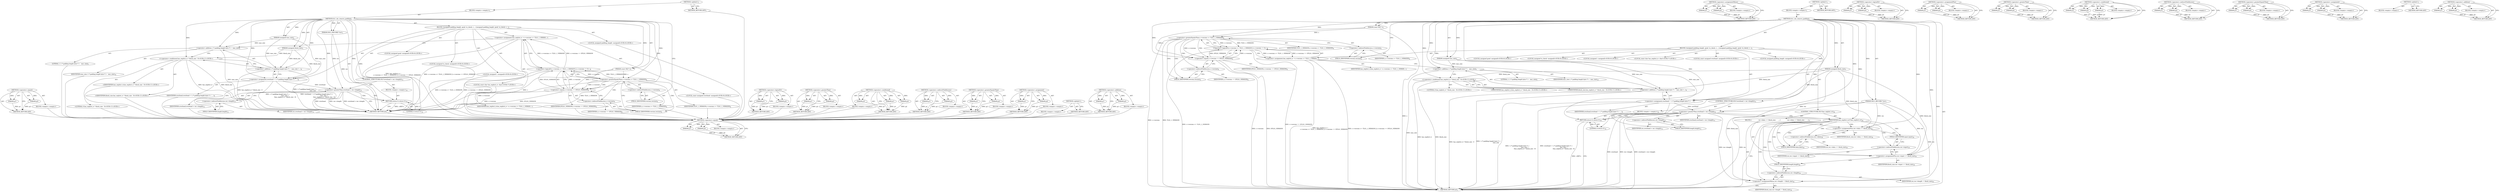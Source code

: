 digraph "&lt;operator&gt;.addition" {
vulnerable_97 [label=<(METHOD,&lt;operator&gt;.equals)>];
vulnerable_98 [label=<(PARAM,p1)>];
vulnerable_99 [label=<(PARAM,p2)>];
vulnerable_100 [label=<(BLOCK,&lt;empty&gt;,&lt;empty&gt;)>];
vulnerable_101 [label=<(METHOD_RETURN,ANY)>];
vulnerable_6 [label=<(METHOD,&lt;global&gt;)<SUB>1</SUB>>];
vulnerable_7 [label=<(BLOCK,&lt;empty&gt;,&lt;empty&gt;)<SUB>1</SUB>>];
vulnerable_8 [label=<(METHOD,tls1_cbc_remove_padding)<SUB>1</SUB>>];
vulnerable_9 [label=<(PARAM,const SSL* s)<SUB>1</SUB>>];
vulnerable_10 [label=<(PARAM,SSL3_RECORD *rec)<SUB>2</SUB>>];
vulnerable_11 [label=<(PARAM,unsigned block_size)<SUB>3</SUB>>];
vulnerable_12 [label=<(PARAM,unsigned mac_size)<SUB>4</SUB>>];
vulnerable_13 [label=<(BLOCK,{
	unsigned padding_length, good, to_check, i;
...,{
	unsigned padding_length, good, to_check, i;
...)<SUB>5</SUB>>];
vulnerable_14 [label="<(LOCAL,unsigned padding_length: unsigned)<SUB>6</SUB>>"];
vulnerable_15 [label="<(LOCAL,unsigned good: unsigned)<SUB>6</SUB>>"];
vulnerable_16 [label="<(LOCAL,unsigned to_check: unsigned)<SUB>6</SUB>>"];
vulnerable_17 [label="<(LOCAL,unsigned i: unsigned)<SUB>6</SUB>>"];
vulnerable_18 [label="<(LOCAL,const char has_explicit_iv: char)<SUB>7</SUB>>"];
vulnerable_19 [label=<(&lt;operator&gt;.assignment,has_explicit_iv =
		s-&gt;version &gt;= TLS1_1_VERSIO...)<SUB>7</SUB>>];
vulnerable_20 [label=<(IDENTIFIER,has_explicit_iv,has_explicit_iv =
		s-&gt;version &gt;= TLS1_1_VERSIO...)<SUB>7</SUB>>];
vulnerable_21 [label=<(&lt;operator&gt;.logicalOr,s-&gt;version &gt;= TLS1_1_VERSION || s-&gt;version == D...)<SUB>8</SUB>>];
vulnerable_22 [label=<(&lt;operator&gt;.greaterEqualsThan,s-&gt;version &gt;= TLS1_1_VERSION)<SUB>8</SUB>>];
vulnerable_23 [label=<(&lt;operator&gt;.indirectFieldAccess,s-&gt;version)<SUB>8</SUB>>];
vulnerable_24 [label=<(IDENTIFIER,s,s-&gt;version &gt;= TLS1_1_VERSION)<SUB>8</SUB>>];
vulnerable_25 [label=<(FIELD_IDENTIFIER,version,version)<SUB>8</SUB>>];
vulnerable_26 [label=<(IDENTIFIER,TLS1_1_VERSION,s-&gt;version &gt;= TLS1_1_VERSION)<SUB>8</SUB>>];
vulnerable_27 [label=<(&lt;operator&gt;.equals,s-&gt;version == DTLS1_VERSION)<SUB>8</SUB>>];
vulnerable_28 [label=<(&lt;operator&gt;.indirectFieldAccess,s-&gt;version)<SUB>8</SUB>>];
vulnerable_29 [label=<(IDENTIFIER,s,s-&gt;version == DTLS1_VERSION)<SUB>8</SUB>>];
vulnerable_30 [label=<(FIELD_IDENTIFIER,version,version)<SUB>8</SUB>>];
vulnerable_31 [label=<(IDENTIFIER,DTLS1_VERSION,s-&gt;version == DTLS1_VERSION)<SUB>8</SUB>>];
vulnerable_32 [label="<(LOCAL,const unsigned overhead: unsigned)<SUB>9</SUB>>"];
vulnerable_33 [label=<(&lt;operator&gt;.assignment,overhead = 1 /* padding length byte */ +
				  ...)<SUB>9</SUB>>];
vulnerable_34 [label=<(IDENTIFIER,overhead,overhead = 1 /* padding length byte */ +
				  ...)<SUB>9</SUB>>];
vulnerable_35 [label=<(&lt;operator&gt;.addition,1 /* padding length byte */ +
				  mac_size +
...)<SUB>9</SUB>>];
vulnerable_36 [label=<(&lt;operator&gt;.addition,1 /* padding length byte */ +
				  mac_size)<SUB>9</SUB>>];
vulnerable_37 [label=<(LITERAL,1,1 /* padding length byte */ +
				  mac_size)<SUB>9</SUB>>];
vulnerable_38 [label=<(IDENTIFIER,mac_size,1 /* padding length byte */ +
				  mac_size)<SUB>10</SUB>>];
vulnerable_39 [label="<(&lt;operator&gt;.conditional,has_explicit_iv ? block_size : 0)<SUB>11</SUB>>"];
vulnerable_40 [label="<(IDENTIFIER,has_explicit_iv,has_explicit_iv ? block_size : 0)<SUB>11</SUB>>"];
vulnerable_41 [label="<(IDENTIFIER,block_size,has_explicit_iv ? block_size : 0)<SUB>11</SUB>>"];
vulnerable_42 [label="<(LITERAL,0,has_explicit_iv ? block_size : 0)<SUB>11</SUB>>"];
vulnerable_43 [label=<(CONTROL_STRUCTURE,IF,if (overhead &gt; rec-&gt;length))<SUB>15</SUB>>];
vulnerable_44 [label=<(&lt;operator&gt;.greaterThan,overhead &gt; rec-&gt;length)<SUB>15</SUB>>];
vulnerable_45 [label=<(IDENTIFIER,overhead,overhead &gt; rec-&gt;length)<SUB>15</SUB>>];
vulnerable_46 [label=<(&lt;operator&gt;.indirectFieldAccess,rec-&gt;length)<SUB>15</SUB>>];
vulnerable_47 [label=<(IDENTIFIER,rec,overhead &gt; rec-&gt;length)<SUB>15</SUB>>];
vulnerable_48 [label=<(FIELD_IDENTIFIER,length,length)<SUB>15</SUB>>];
vulnerable_49 [label=<(BLOCK,&lt;empty&gt;,&lt;empty&gt;)<SUB>16</SUB>>];
vulnerable_50 [label=<(RETURN,return 0;,return 0;)<SUB>16</SUB>>];
vulnerable_51 [label=<(LITERAL,0,return 0;)<SUB>16</SUB>>];
vulnerable_52 [label=<(METHOD_RETURN,int)<SUB>1</SUB>>];
vulnerable_54 [label=<(METHOD_RETURN,ANY)<SUB>1</SUB>>];
vulnerable_82 [label=<(METHOD,&lt;operator&gt;.logicalOr)>];
vulnerable_83 [label=<(PARAM,p1)>];
vulnerable_84 [label=<(PARAM,p2)>];
vulnerable_85 [label=<(BLOCK,&lt;empty&gt;,&lt;empty&gt;)>];
vulnerable_86 [label=<(METHOD_RETURN,ANY)>];
vulnerable_113 [label=<(METHOD,&lt;operator&gt;.greaterThan)>];
vulnerable_114 [label=<(PARAM,p1)>];
vulnerable_115 [label=<(PARAM,p2)>];
vulnerable_116 [label=<(BLOCK,&lt;empty&gt;,&lt;empty&gt;)>];
vulnerable_117 [label=<(METHOD_RETURN,ANY)>];
vulnerable_107 [label=<(METHOD,&lt;operator&gt;.conditional)>];
vulnerable_108 [label=<(PARAM,p1)>];
vulnerable_109 [label=<(PARAM,p2)>];
vulnerable_110 [label=<(PARAM,p3)>];
vulnerable_111 [label=<(BLOCK,&lt;empty&gt;,&lt;empty&gt;)>];
vulnerable_112 [label=<(METHOD_RETURN,ANY)>];
vulnerable_92 [label=<(METHOD,&lt;operator&gt;.indirectFieldAccess)>];
vulnerable_93 [label=<(PARAM,p1)>];
vulnerable_94 [label=<(PARAM,p2)>];
vulnerable_95 [label=<(BLOCK,&lt;empty&gt;,&lt;empty&gt;)>];
vulnerable_96 [label=<(METHOD_RETURN,ANY)>];
vulnerable_87 [label=<(METHOD,&lt;operator&gt;.greaterEqualsThan)>];
vulnerable_88 [label=<(PARAM,p1)>];
vulnerable_89 [label=<(PARAM,p2)>];
vulnerable_90 [label=<(BLOCK,&lt;empty&gt;,&lt;empty&gt;)>];
vulnerable_91 [label=<(METHOD_RETURN,ANY)>];
vulnerable_77 [label=<(METHOD,&lt;operator&gt;.assignment)>];
vulnerable_78 [label=<(PARAM,p1)>];
vulnerable_79 [label=<(PARAM,p2)>];
vulnerable_80 [label=<(BLOCK,&lt;empty&gt;,&lt;empty&gt;)>];
vulnerable_81 [label=<(METHOD_RETURN,ANY)>];
vulnerable_71 [label=<(METHOD,&lt;global&gt;)<SUB>1</SUB>>];
vulnerable_72 [label=<(BLOCK,&lt;empty&gt;,&lt;empty&gt;)>];
vulnerable_73 [label=<(METHOD_RETURN,ANY)>];
vulnerable_102 [label=<(METHOD,&lt;operator&gt;.addition)>];
vulnerable_103 [label=<(PARAM,p1)>];
vulnerable_104 [label=<(PARAM,p2)>];
vulnerable_105 [label=<(BLOCK,&lt;empty&gt;,&lt;empty&gt;)>];
vulnerable_106 [label=<(METHOD_RETURN,ANY)>];
fixed_115 [label=<(METHOD,&lt;operator&gt;.equals)>];
fixed_116 [label=<(PARAM,p1)>];
fixed_117 [label=<(PARAM,p2)>];
fixed_118 [label=<(BLOCK,&lt;empty&gt;,&lt;empty&gt;)>];
fixed_119 [label=<(METHOD_RETURN,ANY)>];
fixed_141 [label=<(METHOD,&lt;operator&gt;.assignmentMinus)>];
fixed_142 [label=<(PARAM,p1)>];
fixed_143 [label=<(PARAM,p2)>];
fixed_144 [label=<(BLOCK,&lt;empty&gt;,&lt;empty&gt;)>];
fixed_145 [label=<(METHOD_RETURN,ANY)>];
fixed_6 [label=<(METHOD,&lt;global&gt;)<SUB>1</SUB>>];
fixed_7 [label=<(BLOCK,&lt;empty&gt;,&lt;empty&gt;)<SUB>1</SUB>>];
fixed_8 [label=<(METHOD,tls1_cbc_remove_padding)<SUB>1</SUB>>];
fixed_9 [label=<(PARAM,const SSL* s)<SUB>1</SUB>>];
fixed_10 [label=<(PARAM,SSL3_RECORD *rec)<SUB>2</SUB>>];
fixed_11 [label=<(PARAM,unsigned block_size)<SUB>3</SUB>>];
fixed_12 [label=<(PARAM,unsigned mac_size)<SUB>4</SUB>>];
fixed_13 [label=<(BLOCK,{
	unsigned padding_length, good, to_check, i;
...,{
	unsigned padding_length, good, to_check, i;
...)<SUB>5</SUB>>];
fixed_14 [label="<(LOCAL,unsigned padding_length: unsigned)<SUB>6</SUB>>"];
fixed_15 [label="<(LOCAL,unsigned good: unsigned)<SUB>6</SUB>>"];
fixed_16 [label="<(LOCAL,unsigned to_check: unsigned)<SUB>6</SUB>>"];
fixed_17 [label="<(LOCAL,unsigned i: unsigned)<SUB>6</SUB>>"];
fixed_18 [label="<(LOCAL,const char has_explicit_iv: char)<SUB>7</SUB>>"];
fixed_19 [label=<(&lt;operator&gt;.assignment,has_explicit_iv =
		s-&gt;version &gt;= TLS1_1_VERSIO...)<SUB>7</SUB>>];
fixed_20 [label=<(IDENTIFIER,has_explicit_iv,has_explicit_iv =
		s-&gt;version &gt;= TLS1_1_VERSIO...)<SUB>7</SUB>>];
fixed_21 [label=<(&lt;operator&gt;.logicalOr,s-&gt;version &gt;= TLS1_1_VERSION || s-&gt;version == D...)<SUB>8</SUB>>];
fixed_22 [label=<(&lt;operator&gt;.greaterEqualsThan,s-&gt;version &gt;= TLS1_1_VERSION)<SUB>8</SUB>>];
fixed_23 [label=<(&lt;operator&gt;.indirectFieldAccess,s-&gt;version)<SUB>8</SUB>>];
fixed_24 [label=<(IDENTIFIER,s,s-&gt;version &gt;= TLS1_1_VERSION)<SUB>8</SUB>>];
fixed_25 [label=<(FIELD_IDENTIFIER,version,version)<SUB>8</SUB>>];
fixed_26 [label=<(IDENTIFIER,TLS1_1_VERSION,s-&gt;version &gt;= TLS1_1_VERSION)<SUB>8</SUB>>];
fixed_27 [label=<(&lt;operator&gt;.equals,s-&gt;version == DTLS1_VERSION)<SUB>8</SUB>>];
fixed_28 [label=<(&lt;operator&gt;.indirectFieldAccess,s-&gt;version)<SUB>8</SUB>>];
fixed_29 [label=<(IDENTIFIER,s,s-&gt;version == DTLS1_VERSION)<SUB>8</SUB>>];
fixed_30 [label=<(FIELD_IDENTIFIER,version,version)<SUB>8</SUB>>];
fixed_31 [label=<(IDENTIFIER,DTLS1_VERSION,s-&gt;version == DTLS1_VERSION)<SUB>8</SUB>>];
fixed_32 [label="<(LOCAL,const unsigned overhead: unsigned)<SUB>9</SUB>>"];
fixed_33 [label=<(&lt;operator&gt;.assignment,overhead = 1 /* padding length byte */ +
				  ...)<SUB>9</SUB>>];
fixed_34 [label=<(IDENTIFIER,overhead,overhead = 1 /* padding length byte */ +
				  ...)<SUB>9</SUB>>];
fixed_35 [label=<(&lt;operator&gt;.addition,1 /* padding length byte */ +
				  mac_size +
...)<SUB>9</SUB>>];
fixed_36 [label=<(&lt;operator&gt;.addition,1 /* padding length byte */ +
				  mac_size)<SUB>9</SUB>>];
fixed_37 [label=<(LITERAL,1,1 /* padding length byte */ +
				  mac_size)<SUB>9</SUB>>];
fixed_38 [label=<(IDENTIFIER,mac_size,1 /* padding length byte */ +
				  mac_size)<SUB>10</SUB>>];
fixed_39 [label="<(&lt;operator&gt;.conditional,has_explicit_iv ? block_size : 0)<SUB>11</SUB>>"];
fixed_40 [label="<(IDENTIFIER,has_explicit_iv,has_explicit_iv ? block_size : 0)<SUB>11</SUB>>"];
fixed_41 [label="<(IDENTIFIER,block_size,has_explicit_iv ? block_size : 0)<SUB>11</SUB>>"];
fixed_42 [label="<(LITERAL,0,has_explicit_iv ? block_size : 0)<SUB>11</SUB>>"];
fixed_43 [label=<(CONTROL_STRUCTURE,IF,if (overhead &gt; rec-&gt;length))<SUB>15</SUB>>];
fixed_44 [label=<(&lt;operator&gt;.greaterThan,overhead &gt; rec-&gt;length)<SUB>15</SUB>>];
fixed_45 [label=<(IDENTIFIER,overhead,overhead &gt; rec-&gt;length)<SUB>15</SUB>>];
fixed_46 [label=<(&lt;operator&gt;.indirectFieldAccess,rec-&gt;length)<SUB>15</SUB>>];
fixed_47 [label=<(IDENTIFIER,rec,overhead &gt; rec-&gt;length)<SUB>15</SUB>>];
fixed_48 [label=<(FIELD_IDENTIFIER,length,length)<SUB>15</SUB>>];
fixed_49 [label=<(BLOCK,&lt;empty&gt;,&lt;empty&gt;)<SUB>16</SUB>>];
fixed_50 [label=<(RETURN,return 0;,return 0;)<SUB>16</SUB>>];
fixed_51 [label=<(LITERAL,0,return 0;)<SUB>16</SUB>>];
fixed_52 [label=<(CONTROL_STRUCTURE,IF,if (has_explicit_iv))<SUB>26</SUB>>];
fixed_53 [label=<(IDENTIFIER,has_explicit_iv,if (has_explicit_iv))<SUB>26</SUB>>];
fixed_54 [label=<(BLOCK,{
               rec-&gt;data += block_size;
     ...,{
               rec-&gt;data += block_size;
     ...)<SUB>27</SUB>>];
fixed_55 [label=<(&lt;operator&gt;.assignmentPlus,rec-&gt;data += block_size)<SUB>28</SUB>>];
fixed_56 [label=<(&lt;operator&gt;.indirectFieldAccess,rec-&gt;data)<SUB>28</SUB>>];
fixed_57 [label=<(IDENTIFIER,rec,rec-&gt;data += block_size)<SUB>28</SUB>>];
fixed_58 [label=<(FIELD_IDENTIFIER,data,data)<SUB>28</SUB>>];
fixed_59 [label=<(IDENTIFIER,block_size,rec-&gt;data += block_size)<SUB>28</SUB>>];
fixed_60 [label=<(&lt;operator&gt;.assignmentPlus,rec-&gt;input += block_size)<SUB>29</SUB>>];
fixed_61 [label=<(&lt;operator&gt;.indirectFieldAccess,rec-&gt;input)<SUB>29</SUB>>];
fixed_62 [label=<(IDENTIFIER,rec,rec-&gt;input += block_size)<SUB>29</SUB>>];
fixed_63 [label=<(FIELD_IDENTIFIER,input,input)<SUB>29</SUB>>];
fixed_64 [label=<(IDENTIFIER,block_size,rec-&gt;input += block_size)<SUB>29</SUB>>];
fixed_65 [label=<(&lt;operator&gt;.assignmentMinus,rec-&gt;length -= block_size)<SUB>30</SUB>>];
fixed_66 [label=<(&lt;operator&gt;.indirectFieldAccess,rec-&gt;length)<SUB>30</SUB>>];
fixed_67 [label=<(IDENTIFIER,rec,rec-&gt;length -= block_size)<SUB>30</SUB>>];
fixed_68 [label=<(FIELD_IDENTIFIER,length,length)<SUB>30</SUB>>];
fixed_69 [label=<(IDENTIFIER,block_size,rec-&gt;length -= block_size)<SUB>30</SUB>>];
fixed_70 [label=<(METHOD_RETURN,int)<SUB>1</SUB>>];
fixed_72 [label=<(METHOD_RETURN,ANY)<SUB>1</SUB>>];
fixed_100 [label=<(METHOD,&lt;operator&gt;.logicalOr)>];
fixed_101 [label=<(PARAM,p1)>];
fixed_102 [label=<(PARAM,p2)>];
fixed_103 [label=<(BLOCK,&lt;empty&gt;,&lt;empty&gt;)>];
fixed_104 [label=<(METHOD_RETURN,ANY)>];
fixed_136 [label=<(METHOD,&lt;operator&gt;.assignmentPlus)>];
fixed_137 [label=<(PARAM,p1)>];
fixed_138 [label=<(PARAM,p2)>];
fixed_139 [label=<(BLOCK,&lt;empty&gt;,&lt;empty&gt;)>];
fixed_140 [label=<(METHOD_RETURN,ANY)>];
fixed_131 [label=<(METHOD,&lt;operator&gt;.greaterThan)>];
fixed_132 [label=<(PARAM,p1)>];
fixed_133 [label=<(PARAM,p2)>];
fixed_134 [label=<(BLOCK,&lt;empty&gt;,&lt;empty&gt;)>];
fixed_135 [label=<(METHOD_RETURN,ANY)>];
fixed_125 [label=<(METHOD,&lt;operator&gt;.conditional)>];
fixed_126 [label=<(PARAM,p1)>];
fixed_127 [label=<(PARAM,p2)>];
fixed_128 [label=<(PARAM,p3)>];
fixed_129 [label=<(BLOCK,&lt;empty&gt;,&lt;empty&gt;)>];
fixed_130 [label=<(METHOD_RETURN,ANY)>];
fixed_110 [label=<(METHOD,&lt;operator&gt;.indirectFieldAccess)>];
fixed_111 [label=<(PARAM,p1)>];
fixed_112 [label=<(PARAM,p2)>];
fixed_113 [label=<(BLOCK,&lt;empty&gt;,&lt;empty&gt;)>];
fixed_114 [label=<(METHOD_RETURN,ANY)>];
fixed_105 [label=<(METHOD,&lt;operator&gt;.greaterEqualsThan)>];
fixed_106 [label=<(PARAM,p1)>];
fixed_107 [label=<(PARAM,p2)>];
fixed_108 [label=<(BLOCK,&lt;empty&gt;,&lt;empty&gt;)>];
fixed_109 [label=<(METHOD_RETURN,ANY)>];
fixed_95 [label=<(METHOD,&lt;operator&gt;.assignment)>];
fixed_96 [label=<(PARAM,p1)>];
fixed_97 [label=<(PARAM,p2)>];
fixed_98 [label=<(BLOCK,&lt;empty&gt;,&lt;empty&gt;)>];
fixed_99 [label=<(METHOD_RETURN,ANY)>];
fixed_89 [label=<(METHOD,&lt;global&gt;)<SUB>1</SUB>>];
fixed_90 [label=<(BLOCK,&lt;empty&gt;,&lt;empty&gt;)>];
fixed_91 [label=<(METHOD_RETURN,ANY)>];
fixed_120 [label=<(METHOD,&lt;operator&gt;.addition)>];
fixed_121 [label=<(PARAM,p1)>];
fixed_122 [label=<(PARAM,p2)>];
fixed_123 [label=<(BLOCK,&lt;empty&gt;,&lt;empty&gt;)>];
fixed_124 [label=<(METHOD_RETURN,ANY)>];
vulnerable_97 -> vulnerable_98  [key=0, label="AST: "];
vulnerable_97 -> vulnerable_98  [key=1, label="DDG: "];
vulnerable_97 -> vulnerable_100  [key=0, label="AST: "];
vulnerable_97 -> vulnerable_99  [key=0, label="AST: "];
vulnerable_97 -> vulnerable_99  [key=1, label="DDG: "];
vulnerable_97 -> vulnerable_101  [key=0, label="AST: "];
vulnerable_97 -> vulnerable_101  [key=1, label="CFG: "];
vulnerable_98 -> vulnerable_101  [key=0, label="DDG: p1"];
vulnerable_99 -> vulnerable_101  [key=0, label="DDG: p2"];
vulnerable_100 -> fixed_115  [key=0];
vulnerable_101 -> fixed_115  [key=0];
vulnerable_6 -> vulnerable_7  [key=0, label="AST: "];
vulnerable_6 -> vulnerable_54  [key=0, label="AST: "];
vulnerable_6 -> vulnerable_54  [key=1, label="CFG: "];
vulnerable_7 -> vulnerable_8  [key=0, label="AST: "];
vulnerable_8 -> vulnerable_9  [key=0, label="AST: "];
vulnerable_8 -> vulnerable_9  [key=1, label="DDG: "];
vulnerable_8 -> vulnerable_10  [key=0, label="AST: "];
vulnerable_8 -> vulnerable_10  [key=1, label="DDG: "];
vulnerable_8 -> vulnerable_11  [key=0, label="AST: "];
vulnerable_8 -> vulnerable_11  [key=1, label="DDG: "];
vulnerable_8 -> vulnerable_12  [key=0, label="AST: "];
vulnerable_8 -> vulnerable_12  [key=1, label="DDG: "];
vulnerable_8 -> vulnerable_13  [key=0, label="AST: "];
vulnerable_8 -> vulnerable_52  [key=0, label="AST: "];
vulnerable_8 -> vulnerable_25  [key=0, label="CFG: "];
vulnerable_8 -> vulnerable_33  [key=0, label="DDG: "];
vulnerable_8 -> vulnerable_35  [key=0, label="DDG: "];
vulnerable_8 -> vulnerable_44  [key=0, label="DDG: "];
vulnerable_8 -> vulnerable_50  [key=0, label="DDG: "];
vulnerable_8 -> vulnerable_22  [key=0, label="DDG: "];
vulnerable_8 -> vulnerable_27  [key=0, label="DDG: "];
vulnerable_8 -> vulnerable_36  [key=0, label="DDG: "];
vulnerable_8 -> vulnerable_39  [key=0, label="DDG: "];
vulnerable_8 -> vulnerable_51  [key=0, label="DDG: "];
vulnerable_9 -> vulnerable_52  [key=0, label="DDG: s"];
vulnerable_9 -> vulnerable_22  [key=0, label="DDG: s"];
vulnerable_9 -> vulnerable_27  [key=0, label="DDG: s"];
vulnerable_10 -> vulnerable_52  [key=0, label="DDG: rec"];
vulnerable_10 -> vulnerable_44  [key=0, label="DDG: rec"];
vulnerable_11 -> vulnerable_33  [key=0, label="DDG: block_size"];
vulnerable_11 -> vulnerable_35  [key=0, label="DDG: block_size"];
vulnerable_11 -> vulnerable_39  [key=0, label="DDG: block_size"];
vulnerable_12 -> vulnerable_33  [key=0, label="DDG: mac_size"];
vulnerable_12 -> vulnerable_35  [key=0, label="DDG: mac_size"];
vulnerable_12 -> vulnerable_36  [key=0, label="DDG: mac_size"];
vulnerable_13 -> vulnerable_14  [key=0, label="AST: "];
vulnerable_13 -> vulnerable_15  [key=0, label="AST: "];
vulnerable_13 -> vulnerable_16  [key=0, label="AST: "];
vulnerable_13 -> vulnerable_17  [key=0, label="AST: "];
vulnerable_13 -> vulnerable_18  [key=0, label="AST: "];
vulnerable_13 -> vulnerable_19  [key=0, label="AST: "];
vulnerable_13 -> vulnerable_32  [key=0, label="AST: "];
vulnerable_13 -> vulnerable_33  [key=0, label="AST: "];
vulnerable_13 -> vulnerable_43  [key=0, label="AST: "];
vulnerable_14 -> fixed_115  [key=0];
vulnerable_15 -> fixed_115  [key=0];
vulnerable_16 -> fixed_115  [key=0];
vulnerable_17 -> fixed_115  [key=0];
vulnerable_18 -> fixed_115  [key=0];
vulnerable_19 -> vulnerable_20  [key=0, label="AST: "];
vulnerable_19 -> vulnerable_21  [key=0, label="AST: "];
vulnerable_19 -> vulnerable_36  [key=0, label="CFG: "];
vulnerable_19 -> vulnerable_52  [key=0, label="DDG: s-&gt;version &gt;= TLS1_1_VERSION || s-&gt;version == DTLS1_VERSION"];
vulnerable_19 -> vulnerable_52  [key=1, label="DDG: has_explicit_iv =
		s-&gt;version &gt;= TLS1_1_VERSION || s-&gt;version == DTLS1_VERSION"];
vulnerable_20 -> fixed_115  [key=0];
vulnerable_21 -> vulnerable_22  [key=0, label="AST: "];
vulnerable_21 -> vulnerable_27  [key=0, label="AST: "];
vulnerable_21 -> vulnerable_19  [key=0, label="CFG: "];
vulnerable_21 -> vulnerable_19  [key=1, label="DDG: s-&gt;version &gt;= TLS1_1_VERSION"];
vulnerable_21 -> vulnerable_19  [key=2, label="DDG: s-&gt;version == DTLS1_VERSION"];
vulnerable_21 -> vulnerable_52  [key=0, label="DDG: s-&gt;version &gt;= TLS1_1_VERSION"];
vulnerable_21 -> vulnerable_52  [key=1, label="DDG: s-&gt;version == DTLS1_VERSION"];
vulnerable_22 -> vulnerable_23  [key=0, label="AST: "];
vulnerable_22 -> vulnerable_26  [key=0, label="AST: "];
vulnerable_22 -> vulnerable_21  [key=0, label="CFG: "];
vulnerable_22 -> vulnerable_21  [key=1, label="DDG: s-&gt;version"];
vulnerable_22 -> vulnerable_21  [key=2, label="DDG: TLS1_1_VERSION"];
vulnerable_22 -> vulnerable_30  [key=0, label="CFG: "];
vulnerable_22 -> vulnerable_30  [key=1, label="CDG: "];
vulnerable_22 -> vulnerable_52  [key=0, label="DDG: s-&gt;version"];
vulnerable_22 -> vulnerable_52  [key=1, label="DDG: TLS1_1_VERSION"];
vulnerable_22 -> vulnerable_27  [key=0, label="DDG: s-&gt;version"];
vulnerable_22 -> vulnerable_27  [key=1, label="CDG: "];
vulnerable_22 -> vulnerable_28  [key=0, label="CDG: "];
vulnerable_23 -> vulnerable_24  [key=0, label="AST: "];
vulnerable_23 -> vulnerable_25  [key=0, label="AST: "];
vulnerable_23 -> vulnerable_22  [key=0, label="CFG: "];
vulnerable_24 -> fixed_115  [key=0];
vulnerable_25 -> vulnerable_23  [key=0, label="CFG: "];
vulnerable_26 -> fixed_115  [key=0];
vulnerable_27 -> vulnerable_28  [key=0, label="AST: "];
vulnerable_27 -> vulnerable_31  [key=0, label="AST: "];
vulnerable_27 -> vulnerable_21  [key=0, label="CFG: "];
vulnerable_27 -> vulnerable_21  [key=1, label="DDG: s-&gt;version"];
vulnerable_27 -> vulnerable_21  [key=2, label="DDG: DTLS1_VERSION"];
vulnerable_27 -> vulnerable_52  [key=0, label="DDG: s-&gt;version"];
vulnerable_27 -> vulnerable_52  [key=1, label="DDG: DTLS1_VERSION"];
vulnerable_28 -> vulnerable_29  [key=0, label="AST: "];
vulnerable_28 -> vulnerable_30  [key=0, label="AST: "];
vulnerable_28 -> vulnerable_27  [key=0, label="CFG: "];
vulnerable_29 -> fixed_115  [key=0];
vulnerable_30 -> vulnerable_28  [key=0, label="CFG: "];
vulnerable_31 -> fixed_115  [key=0];
vulnerable_32 -> fixed_115  [key=0];
vulnerable_33 -> vulnerable_34  [key=0, label="AST: "];
vulnerable_33 -> vulnerable_35  [key=0, label="AST: "];
vulnerable_33 -> vulnerable_48  [key=0, label="CFG: "];
vulnerable_33 -> vulnerable_52  [key=0, label="DDG: 1 /* padding length byte */ +
				  mac_size +
				  (has_explicit_iv ? block_size : 0)"];
vulnerable_33 -> vulnerable_52  [key=1, label="DDG: overhead = 1 /* padding length byte */ +
				  mac_size +
				  (has_explicit_iv ? block_size : 0)"];
vulnerable_33 -> vulnerable_44  [key=0, label="DDG: overhead"];
vulnerable_34 -> fixed_115  [key=0];
vulnerable_35 -> vulnerable_36  [key=0, label="AST: "];
vulnerable_35 -> vulnerable_39  [key=0, label="AST: "];
vulnerable_35 -> vulnerable_33  [key=0, label="CFG: "];
vulnerable_35 -> vulnerable_52  [key=0, label="DDG: 1 /* padding length byte */ +
				  mac_size"];
vulnerable_35 -> vulnerable_52  [key=1, label="DDG: has_explicit_iv ? block_size : 0"];
vulnerable_36 -> vulnerable_37  [key=0, label="AST: "];
vulnerable_36 -> vulnerable_38  [key=0, label="AST: "];
vulnerable_36 -> vulnerable_39  [key=0, label="CFG: "];
vulnerable_36 -> vulnerable_52  [key=0, label="DDG: mac_size"];
vulnerable_37 -> fixed_115  [key=0];
vulnerable_38 -> fixed_115  [key=0];
vulnerable_39 -> vulnerable_40  [key=0, label="AST: "];
vulnerable_39 -> vulnerable_41  [key=0, label="AST: "];
vulnerable_39 -> vulnerable_42  [key=0, label="AST: "];
vulnerable_39 -> vulnerable_35  [key=0, label="CFG: "];
vulnerable_39 -> vulnerable_52  [key=0, label="DDG: has_explicit_iv"];
vulnerable_39 -> vulnerable_52  [key=1, label="DDG: block_size"];
vulnerable_40 -> fixed_115  [key=0];
vulnerable_41 -> fixed_115  [key=0];
vulnerable_42 -> fixed_115  [key=0];
vulnerable_43 -> vulnerable_44  [key=0, label="AST: "];
vulnerable_43 -> vulnerable_49  [key=0, label="AST: "];
vulnerable_44 -> vulnerable_45  [key=0, label="AST: "];
vulnerable_44 -> vulnerable_46  [key=0, label="AST: "];
vulnerable_44 -> vulnerable_52  [key=0, label="CFG: "];
vulnerable_44 -> vulnerable_52  [key=1, label="DDG: overhead"];
vulnerable_44 -> vulnerable_52  [key=2, label="DDG: rec-&gt;length"];
vulnerable_44 -> vulnerable_52  [key=3, label="DDG: overhead &gt; rec-&gt;length"];
vulnerable_44 -> vulnerable_50  [key=0, label="CFG: "];
vulnerable_44 -> vulnerable_50  [key=1, label="CDG: "];
vulnerable_45 -> fixed_115  [key=0];
vulnerable_46 -> vulnerable_47  [key=0, label="AST: "];
vulnerable_46 -> vulnerable_48  [key=0, label="AST: "];
vulnerable_46 -> vulnerable_44  [key=0, label="CFG: "];
vulnerable_47 -> fixed_115  [key=0];
vulnerable_48 -> vulnerable_46  [key=0, label="CFG: "];
vulnerable_49 -> vulnerable_50  [key=0, label="AST: "];
vulnerable_50 -> vulnerable_51  [key=0, label="AST: "];
vulnerable_50 -> vulnerable_52  [key=0, label="CFG: "];
vulnerable_50 -> vulnerable_52  [key=1, label="DDG: &lt;RET&gt;"];
vulnerable_51 -> vulnerable_50  [key=0, label="DDG: 0"];
vulnerable_52 -> fixed_115  [key=0];
vulnerable_54 -> fixed_115  [key=0];
vulnerable_82 -> vulnerable_83  [key=0, label="AST: "];
vulnerable_82 -> vulnerable_83  [key=1, label="DDG: "];
vulnerable_82 -> vulnerable_85  [key=0, label="AST: "];
vulnerable_82 -> vulnerable_84  [key=0, label="AST: "];
vulnerable_82 -> vulnerable_84  [key=1, label="DDG: "];
vulnerable_82 -> vulnerable_86  [key=0, label="AST: "];
vulnerable_82 -> vulnerable_86  [key=1, label="CFG: "];
vulnerable_83 -> vulnerable_86  [key=0, label="DDG: p1"];
vulnerable_84 -> vulnerable_86  [key=0, label="DDG: p2"];
vulnerable_85 -> fixed_115  [key=0];
vulnerable_86 -> fixed_115  [key=0];
vulnerable_113 -> vulnerable_114  [key=0, label="AST: "];
vulnerable_113 -> vulnerable_114  [key=1, label="DDG: "];
vulnerable_113 -> vulnerable_116  [key=0, label="AST: "];
vulnerable_113 -> vulnerable_115  [key=0, label="AST: "];
vulnerable_113 -> vulnerable_115  [key=1, label="DDG: "];
vulnerable_113 -> vulnerable_117  [key=0, label="AST: "];
vulnerable_113 -> vulnerable_117  [key=1, label="CFG: "];
vulnerable_114 -> vulnerable_117  [key=0, label="DDG: p1"];
vulnerable_115 -> vulnerable_117  [key=0, label="DDG: p2"];
vulnerable_116 -> fixed_115  [key=0];
vulnerable_117 -> fixed_115  [key=0];
vulnerable_107 -> vulnerable_108  [key=0, label="AST: "];
vulnerable_107 -> vulnerable_108  [key=1, label="DDG: "];
vulnerable_107 -> vulnerable_111  [key=0, label="AST: "];
vulnerable_107 -> vulnerable_109  [key=0, label="AST: "];
vulnerable_107 -> vulnerable_109  [key=1, label="DDG: "];
vulnerable_107 -> vulnerable_112  [key=0, label="AST: "];
vulnerable_107 -> vulnerable_112  [key=1, label="CFG: "];
vulnerable_107 -> vulnerable_110  [key=0, label="AST: "];
vulnerable_107 -> vulnerable_110  [key=1, label="DDG: "];
vulnerable_108 -> vulnerable_112  [key=0, label="DDG: p1"];
vulnerable_109 -> vulnerable_112  [key=0, label="DDG: p2"];
vulnerable_110 -> vulnerable_112  [key=0, label="DDG: p3"];
vulnerable_111 -> fixed_115  [key=0];
vulnerable_112 -> fixed_115  [key=0];
vulnerable_92 -> vulnerable_93  [key=0, label="AST: "];
vulnerable_92 -> vulnerable_93  [key=1, label="DDG: "];
vulnerable_92 -> vulnerable_95  [key=0, label="AST: "];
vulnerable_92 -> vulnerable_94  [key=0, label="AST: "];
vulnerable_92 -> vulnerable_94  [key=1, label="DDG: "];
vulnerable_92 -> vulnerable_96  [key=0, label="AST: "];
vulnerable_92 -> vulnerable_96  [key=1, label="CFG: "];
vulnerable_93 -> vulnerable_96  [key=0, label="DDG: p1"];
vulnerable_94 -> vulnerable_96  [key=0, label="DDG: p2"];
vulnerable_95 -> fixed_115  [key=0];
vulnerable_96 -> fixed_115  [key=0];
vulnerable_87 -> vulnerable_88  [key=0, label="AST: "];
vulnerable_87 -> vulnerable_88  [key=1, label="DDG: "];
vulnerable_87 -> vulnerable_90  [key=0, label="AST: "];
vulnerable_87 -> vulnerable_89  [key=0, label="AST: "];
vulnerable_87 -> vulnerable_89  [key=1, label="DDG: "];
vulnerable_87 -> vulnerable_91  [key=0, label="AST: "];
vulnerable_87 -> vulnerable_91  [key=1, label="CFG: "];
vulnerable_88 -> vulnerable_91  [key=0, label="DDG: p1"];
vulnerable_89 -> vulnerable_91  [key=0, label="DDG: p2"];
vulnerable_90 -> fixed_115  [key=0];
vulnerable_91 -> fixed_115  [key=0];
vulnerable_77 -> vulnerable_78  [key=0, label="AST: "];
vulnerable_77 -> vulnerable_78  [key=1, label="DDG: "];
vulnerable_77 -> vulnerable_80  [key=0, label="AST: "];
vulnerable_77 -> vulnerable_79  [key=0, label="AST: "];
vulnerable_77 -> vulnerable_79  [key=1, label="DDG: "];
vulnerable_77 -> vulnerable_81  [key=0, label="AST: "];
vulnerable_77 -> vulnerable_81  [key=1, label="CFG: "];
vulnerable_78 -> vulnerable_81  [key=0, label="DDG: p1"];
vulnerable_79 -> vulnerable_81  [key=0, label="DDG: p2"];
vulnerable_80 -> fixed_115  [key=0];
vulnerable_81 -> fixed_115  [key=0];
vulnerable_71 -> vulnerable_72  [key=0, label="AST: "];
vulnerable_71 -> vulnerable_73  [key=0, label="AST: "];
vulnerable_71 -> vulnerable_73  [key=1, label="CFG: "];
vulnerable_72 -> fixed_115  [key=0];
vulnerable_73 -> fixed_115  [key=0];
vulnerable_102 -> vulnerable_103  [key=0, label="AST: "];
vulnerable_102 -> vulnerable_103  [key=1, label="DDG: "];
vulnerable_102 -> vulnerable_105  [key=0, label="AST: "];
vulnerable_102 -> vulnerable_104  [key=0, label="AST: "];
vulnerable_102 -> vulnerable_104  [key=1, label="DDG: "];
vulnerable_102 -> vulnerable_106  [key=0, label="AST: "];
vulnerable_102 -> vulnerable_106  [key=1, label="CFG: "];
vulnerable_103 -> vulnerable_106  [key=0, label="DDG: p1"];
vulnerable_104 -> vulnerable_106  [key=0, label="DDG: p2"];
vulnerable_105 -> fixed_115  [key=0];
vulnerable_106 -> fixed_115  [key=0];
fixed_115 -> fixed_116  [key=0, label="AST: "];
fixed_115 -> fixed_116  [key=1, label="DDG: "];
fixed_115 -> fixed_118  [key=0, label="AST: "];
fixed_115 -> fixed_117  [key=0, label="AST: "];
fixed_115 -> fixed_117  [key=1, label="DDG: "];
fixed_115 -> fixed_119  [key=0, label="AST: "];
fixed_115 -> fixed_119  [key=1, label="CFG: "];
fixed_116 -> fixed_119  [key=0, label="DDG: p1"];
fixed_117 -> fixed_119  [key=0, label="DDG: p2"];
fixed_141 -> fixed_142  [key=0, label="AST: "];
fixed_141 -> fixed_142  [key=1, label="DDG: "];
fixed_141 -> fixed_144  [key=0, label="AST: "];
fixed_141 -> fixed_143  [key=0, label="AST: "];
fixed_141 -> fixed_143  [key=1, label="DDG: "];
fixed_141 -> fixed_145  [key=0, label="AST: "];
fixed_141 -> fixed_145  [key=1, label="CFG: "];
fixed_142 -> fixed_145  [key=0, label="DDG: p1"];
fixed_143 -> fixed_145  [key=0, label="DDG: p2"];
fixed_6 -> fixed_7  [key=0, label="AST: "];
fixed_6 -> fixed_72  [key=0, label="AST: "];
fixed_6 -> fixed_72  [key=1, label="CFG: "];
fixed_7 -> fixed_8  [key=0, label="AST: "];
fixed_8 -> fixed_9  [key=0, label="AST: "];
fixed_8 -> fixed_9  [key=1, label="DDG: "];
fixed_8 -> fixed_10  [key=0, label="AST: "];
fixed_8 -> fixed_10  [key=1, label="DDG: "];
fixed_8 -> fixed_11  [key=0, label="AST: "];
fixed_8 -> fixed_11  [key=1, label="DDG: "];
fixed_8 -> fixed_12  [key=0, label="AST: "];
fixed_8 -> fixed_12  [key=1, label="DDG: "];
fixed_8 -> fixed_13  [key=0, label="AST: "];
fixed_8 -> fixed_70  [key=0, label="AST: "];
fixed_8 -> fixed_25  [key=0, label="CFG: "];
fixed_8 -> fixed_33  [key=0, label="DDG: "];
fixed_8 -> fixed_53  [key=0, label="DDG: "];
fixed_8 -> fixed_35  [key=0, label="DDG: "];
fixed_8 -> fixed_44  [key=0, label="DDG: "];
fixed_8 -> fixed_50  [key=0, label="DDG: "];
fixed_8 -> fixed_55  [key=0, label="DDG: "];
fixed_8 -> fixed_60  [key=0, label="DDG: "];
fixed_8 -> fixed_65  [key=0, label="DDG: "];
fixed_8 -> fixed_22  [key=0, label="DDG: "];
fixed_8 -> fixed_27  [key=0, label="DDG: "];
fixed_8 -> fixed_36  [key=0, label="DDG: "];
fixed_8 -> fixed_39  [key=0, label="DDG: "];
fixed_8 -> fixed_51  [key=0, label="DDG: "];
fixed_9 -> fixed_70  [key=0, label="DDG: s"];
fixed_9 -> fixed_22  [key=0, label="DDG: s"];
fixed_9 -> fixed_27  [key=0, label="DDG: s"];
fixed_10 -> fixed_70  [key=0, label="DDG: rec"];
fixed_10 -> fixed_44  [key=0, label="DDG: rec"];
fixed_10 -> fixed_55  [key=0, label="DDG: rec"];
fixed_10 -> fixed_60  [key=0, label="DDG: rec"];
fixed_10 -> fixed_65  [key=0, label="DDG: rec"];
fixed_11 -> fixed_33  [key=0, label="DDG: block_size"];
fixed_11 -> fixed_35  [key=0, label="DDG: block_size"];
fixed_11 -> fixed_55  [key=0, label="DDG: block_size"];
fixed_11 -> fixed_60  [key=0, label="DDG: block_size"];
fixed_11 -> fixed_65  [key=0, label="DDG: block_size"];
fixed_11 -> fixed_39  [key=0, label="DDG: block_size"];
fixed_12 -> fixed_33  [key=0, label="DDG: mac_size"];
fixed_12 -> fixed_35  [key=0, label="DDG: mac_size"];
fixed_12 -> fixed_36  [key=0, label="DDG: mac_size"];
fixed_13 -> fixed_14  [key=0, label="AST: "];
fixed_13 -> fixed_15  [key=0, label="AST: "];
fixed_13 -> fixed_16  [key=0, label="AST: "];
fixed_13 -> fixed_17  [key=0, label="AST: "];
fixed_13 -> fixed_18  [key=0, label="AST: "];
fixed_13 -> fixed_19  [key=0, label="AST: "];
fixed_13 -> fixed_32  [key=0, label="AST: "];
fixed_13 -> fixed_33  [key=0, label="AST: "];
fixed_13 -> fixed_43  [key=0, label="AST: "];
fixed_13 -> fixed_52  [key=0, label="AST: "];
fixed_19 -> fixed_20  [key=0, label="AST: "];
fixed_19 -> fixed_21  [key=0, label="AST: "];
fixed_19 -> fixed_36  [key=0, label="CFG: "];
fixed_19 -> fixed_70  [key=0, label="DDG: s-&gt;version &gt;= TLS1_1_VERSION || s-&gt;version == DTLS1_VERSION"];
fixed_19 -> fixed_70  [key=1, label="DDG: has_explicit_iv =
		s-&gt;version &gt;= TLS1_1_VERSION || s-&gt;version == DTLS1_VERSION"];
fixed_21 -> fixed_22  [key=0, label="AST: "];
fixed_21 -> fixed_27  [key=0, label="AST: "];
fixed_21 -> fixed_19  [key=0, label="CFG: "];
fixed_21 -> fixed_19  [key=1, label="DDG: s-&gt;version &gt;= TLS1_1_VERSION"];
fixed_21 -> fixed_19  [key=2, label="DDG: s-&gt;version == DTLS1_VERSION"];
fixed_21 -> fixed_70  [key=0, label="DDG: s-&gt;version &gt;= TLS1_1_VERSION"];
fixed_21 -> fixed_70  [key=1, label="DDG: s-&gt;version == DTLS1_VERSION"];
fixed_22 -> fixed_23  [key=0, label="AST: "];
fixed_22 -> fixed_26  [key=0, label="AST: "];
fixed_22 -> fixed_21  [key=0, label="CFG: "];
fixed_22 -> fixed_21  [key=1, label="DDG: s-&gt;version"];
fixed_22 -> fixed_21  [key=2, label="DDG: TLS1_1_VERSION"];
fixed_22 -> fixed_30  [key=0, label="CFG: "];
fixed_22 -> fixed_30  [key=1, label="CDG: "];
fixed_22 -> fixed_70  [key=0, label="DDG: s-&gt;version"];
fixed_22 -> fixed_70  [key=1, label="DDG: TLS1_1_VERSION"];
fixed_22 -> fixed_27  [key=0, label="DDG: s-&gt;version"];
fixed_22 -> fixed_27  [key=1, label="CDG: "];
fixed_22 -> fixed_28  [key=0, label="CDG: "];
fixed_23 -> fixed_24  [key=0, label="AST: "];
fixed_23 -> fixed_25  [key=0, label="AST: "];
fixed_23 -> fixed_22  [key=0, label="CFG: "];
fixed_25 -> fixed_23  [key=0, label="CFG: "];
fixed_27 -> fixed_28  [key=0, label="AST: "];
fixed_27 -> fixed_31  [key=0, label="AST: "];
fixed_27 -> fixed_21  [key=0, label="CFG: "];
fixed_27 -> fixed_21  [key=1, label="DDG: s-&gt;version"];
fixed_27 -> fixed_21  [key=2, label="DDG: DTLS1_VERSION"];
fixed_27 -> fixed_70  [key=0, label="DDG: s-&gt;version"];
fixed_27 -> fixed_70  [key=1, label="DDG: DTLS1_VERSION"];
fixed_28 -> fixed_29  [key=0, label="AST: "];
fixed_28 -> fixed_30  [key=0, label="AST: "];
fixed_28 -> fixed_27  [key=0, label="CFG: "];
fixed_30 -> fixed_28  [key=0, label="CFG: "];
fixed_33 -> fixed_34  [key=0, label="AST: "];
fixed_33 -> fixed_35  [key=0, label="AST: "];
fixed_33 -> fixed_48  [key=0, label="CFG: "];
fixed_33 -> fixed_70  [key=0, label="DDG: 1 /* padding length byte */ +
				  mac_size +
				  (has_explicit_iv ? block_size : 0)"];
fixed_33 -> fixed_70  [key=1, label="DDG: overhead = 1 /* padding length byte */ +
				  mac_size +
				  (has_explicit_iv ? block_size : 0)"];
fixed_33 -> fixed_44  [key=0, label="DDG: overhead"];
fixed_35 -> fixed_36  [key=0, label="AST: "];
fixed_35 -> fixed_39  [key=0, label="AST: "];
fixed_35 -> fixed_33  [key=0, label="CFG: "];
fixed_35 -> fixed_70  [key=0, label="DDG: 1 /* padding length byte */ +
				  mac_size"];
fixed_35 -> fixed_70  [key=1, label="DDG: has_explicit_iv ? block_size : 0"];
fixed_36 -> fixed_37  [key=0, label="AST: "];
fixed_36 -> fixed_38  [key=0, label="AST: "];
fixed_36 -> fixed_39  [key=0, label="CFG: "];
fixed_36 -> fixed_70  [key=0, label="DDG: mac_size"];
fixed_39 -> fixed_40  [key=0, label="AST: "];
fixed_39 -> fixed_41  [key=0, label="AST: "];
fixed_39 -> fixed_42  [key=0, label="AST: "];
fixed_39 -> fixed_35  [key=0, label="CFG: "];
fixed_39 -> fixed_70  [key=0, label="DDG: has_explicit_iv"];
fixed_39 -> fixed_70  [key=1, label="DDG: block_size"];
fixed_43 -> fixed_44  [key=0, label="AST: "];
fixed_43 -> fixed_49  [key=0, label="AST: "];
fixed_44 -> fixed_45  [key=0, label="AST: "];
fixed_44 -> fixed_46  [key=0, label="AST: "];
fixed_44 -> fixed_53  [key=0, label="CFG: "];
fixed_44 -> fixed_53  [key=1, label="CDG: "];
fixed_44 -> fixed_50  [key=0, label="CFG: "];
fixed_44 -> fixed_50  [key=1, label="CDG: "];
fixed_44 -> fixed_70  [key=0, label="DDG: overhead"];
fixed_44 -> fixed_70  [key=1, label="DDG: rec-&gt;length"];
fixed_44 -> fixed_70  [key=2, label="DDG: overhead &gt; rec-&gt;length"];
fixed_44 -> fixed_65  [key=0, label="DDG: rec-&gt;length"];
fixed_46 -> fixed_47  [key=0, label="AST: "];
fixed_46 -> fixed_48  [key=0, label="AST: "];
fixed_46 -> fixed_44  [key=0, label="CFG: "];
fixed_48 -> fixed_46  [key=0, label="CFG: "];
fixed_49 -> fixed_50  [key=0, label="AST: "];
fixed_50 -> fixed_51  [key=0, label="AST: "];
fixed_50 -> fixed_70  [key=0, label="CFG: "];
fixed_50 -> fixed_70  [key=1, label="DDG: &lt;RET&gt;"];
fixed_51 -> fixed_50  [key=0, label="DDG: 0"];
fixed_52 -> fixed_53  [key=0, label="AST: "];
fixed_52 -> fixed_54  [key=0, label="AST: "];
fixed_53 -> fixed_70  [key=0, label="CFG: "];
fixed_53 -> fixed_58  [key=0, label="CFG: "];
fixed_53 -> fixed_58  [key=1, label="CDG: "];
fixed_53 -> fixed_68  [key=0, label="CDG: "];
fixed_53 -> fixed_60  [key=0, label="CDG: "];
fixed_53 -> fixed_61  [key=0, label="CDG: "];
fixed_53 -> fixed_66  [key=0, label="CDG: "];
fixed_53 -> fixed_56  [key=0, label="CDG: "];
fixed_53 -> fixed_63  [key=0, label="CDG: "];
fixed_53 -> fixed_65  [key=0, label="CDG: "];
fixed_53 -> fixed_55  [key=0, label="CDG: "];
fixed_54 -> fixed_55  [key=0, label="AST: "];
fixed_54 -> fixed_60  [key=0, label="AST: "];
fixed_54 -> fixed_65  [key=0, label="AST: "];
fixed_55 -> fixed_56  [key=0, label="AST: "];
fixed_55 -> fixed_59  [key=0, label="AST: "];
fixed_55 -> fixed_63  [key=0, label="CFG: "];
fixed_56 -> fixed_57  [key=0, label="AST: "];
fixed_56 -> fixed_58  [key=0, label="AST: "];
fixed_56 -> fixed_55  [key=0, label="CFG: "];
fixed_58 -> fixed_56  [key=0, label="CFG: "];
fixed_60 -> fixed_61  [key=0, label="AST: "];
fixed_60 -> fixed_64  [key=0, label="AST: "];
fixed_60 -> fixed_68  [key=0, label="CFG: "];
fixed_61 -> fixed_62  [key=0, label="AST: "];
fixed_61 -> fixed_63  [key=0, label="AST: "];
fixed_61 -> fixed_60  [key=0, label="CFG: "];
fixed_63 -> fixed_61  [key=0, label="CFG: "];
fixed_65 -> fixed_66  [key=0, label="AST: "];
fixed_65 -> fixed_69  [key=0, label="AST: "];
fixed_65 -> fixed_70  [key=0, label="CFG: "];
fixed_66 -> fixed_67  [key=0, label="AST: "];
fixed_66 -> fixed_68  [key=0, label="AST: "];
fixed_66 -> fixed_65  [key=0, label="CFG: "];
fixed_68 -> fixed_66  [key=0, label="CFG: "];
fixed_100 -> fixed_101  [key=0, label="AST: "];
fixed_100 -> fixed_101  [key=1, label="DDG: "];
fixed_100 -> fixed_103  [key=0, label="AST: "];
fixed_100 -> fixed_102  [key=0, label="AST: "];
fixed_100 -> fixed_102  [key=1, label="DDG: "];
fixed_100 -> fixed_104  [key=0, label="AST: "];
fixed_100 -> fixed_104  [key=1, label="CFG: "];
fixed_101 -> fixed_104  [key=0, label="DDG: p1"];
fixed_102 -> fixed_104  [key=0, label="DDG: p2"];
fixed_136 -> fixed_137  [key=0, label="AST: "];
fixed_136 -> fixed_137  [key=1, label="DDG: "];
fixed_136 -> fixed_139  [key=0, label="AST: "];
fixed_136 -> fixed_138  [key=0, label="AST: "];
fixed_136 -> fixed_138  [key=1, label="DDG: "];
fixed_136 -> fixed_140  [key=0, label="AST: "];
fixed_136 -> fixed_140  [key=1, label="CFG: "];
fixed_137 -> fixed_140  [key=0, label="DDG: p1"];
fixed_138 -> fixed_140  [key=0, label="DDG: p2"];
fixed_131 -> fixed_132  [key=0, label="AST: "];
fixed_131 -> fixed_132  [key=1, label="DDG: "];
fixed_131 -> fixed_134  [key=0, label="AST: "];
fixed_131 -> fixed_133  [key=0, label="AST: "];
fixed_131 -> fixed_133  [key=1, label="DDG: "];
fixed_131 -> fixed_135  [key=0, label="AST: "];
fixed_131 -> fixed_135  [key=1, label="CFG: "];
fixed_132 -> fixed_135  [key=0, label="DDG: p1"];
fixed_133 -> fixed_135  [key=0, label="DDG: p2"];
fixed_125 -> fixed_126  [key=0, label="AST: "];
fixed_125 -> fixed_126  [key=1, label="DDG: "];
fixed_125 -> fixed_129  [key=0, label="AST: "];
fixed_125 -> fixed_127  [key=0, label="AST: "];
fixed_125 -> fixed_127  [key=1, label="DDG: "];
fixed_125 -> fixed_130  [key=0, label="AST: "];
fixed_125 -> fixed_130  [key=1, label="CFG: "];
fixed_125 -> fixed_128  [key=0, label="AST: "];
fixed_125 -> fixed_128  [key=1, label="DDG: "];
fixed_126 -> fixed_130  [key=0, label="DDG: p1"];
fixed_127 -> fixed_130  [key=0, label="DDG: p2"];
fixed_128 -> fixed_130  [key=0, label="DDG: p3"];
fixed_110 -> fixed_111  [key=0, label="AST: "];
fixed_110 -> fixed_111  [key=1, label="DDG: "];
fixed_110 -> fixed_113  [key=0, label="AST: "];
fixed_110 -> fixed_112  [key=0, label="AST: "];
fixed_110 -> fixed_112  [key=1, label="DDG: "];
fixed_110 -> fixed_114  [key=0, label="AST: "];
fixed_110 -> fixed_114  [key=1, label="CFG: "];
fixed_111 -> fixed_114  [key=0, label="DDG: p1"];
fixed_112 -> fixed_114  [key=0, label="DDG: p2"];
fixed_105 -> fixed_106  [key=0, label="AST: "];
fixed_105 -> fixed_106  [key=1, label="DDG: "];
fixed_105 -> fixed_108  [key=0, label="AST: "];
fixed_105 -> fixed_107  [key=0, label="AST: "];
fixed_105 -> fixed_107  [key=1, label="DDG: "];
fixed_105 -> fixed_109  [key=0, label="AST: "];
fixed_105 -> fixed_109  [key=1, label="CFG: "];
fixed_106 -> fixed_109  [key=0, label="DDG: p1"];
fixed_107 -> fixed_109  [key=0, label="DDG: p2"];
fixed_95 -> fixed_96  [key=0, label="AST: "];
fixed_95 -> fixed_96  [key=1, label="DDG: "];
fixed_95 -> fixed_98  [key=0, label="AST: "];
fixed_95 -> fixed_97  [key=0, label="AST: "];
fixed_95 -> fixed_97  [key=1, label="DDG: "];
fixed_95 -> fixed_99  [key=0, label="AST: "];
fixed_95 -> fixed_99  [key=1, label="CFG: "];
fixed_96 -> fixed_99  [key=0, label="DDG: p1"];
fixed_97 -> fixed_99  [key=0, label="DDG: p2"];
fixed_89 -> fixed_90  [key=0, label="AST: "];
fixed_89 -> fixed_91  [key=0, label="AST: "];
fixed_89 -> fixed_91  [key=1, label="CFG: "];
fixed_120 -> fixed_121  [key=0, label="AST: "];
fixed_120 -> fixed_121  [key=1, label="DDG: "];
fixed_120 -> fixed_123  [key=0, label="AST: "];
fixed_120 -> fixed_122  [key=0, label="AST: "];
fixed_120 -> fixed_122  [key=1, label="DDG: "];
fixed_120 -> fixed_124  [key=0, label="AST: "];
fixed_120 -> fixed_124  [key=1, label="CFG: "];
fixed_121 -> fixed_124  [key=0, label="DDG: p1"];
fixed_122 -> fixed_124  [key=0, label="DDG: p2"];
}

